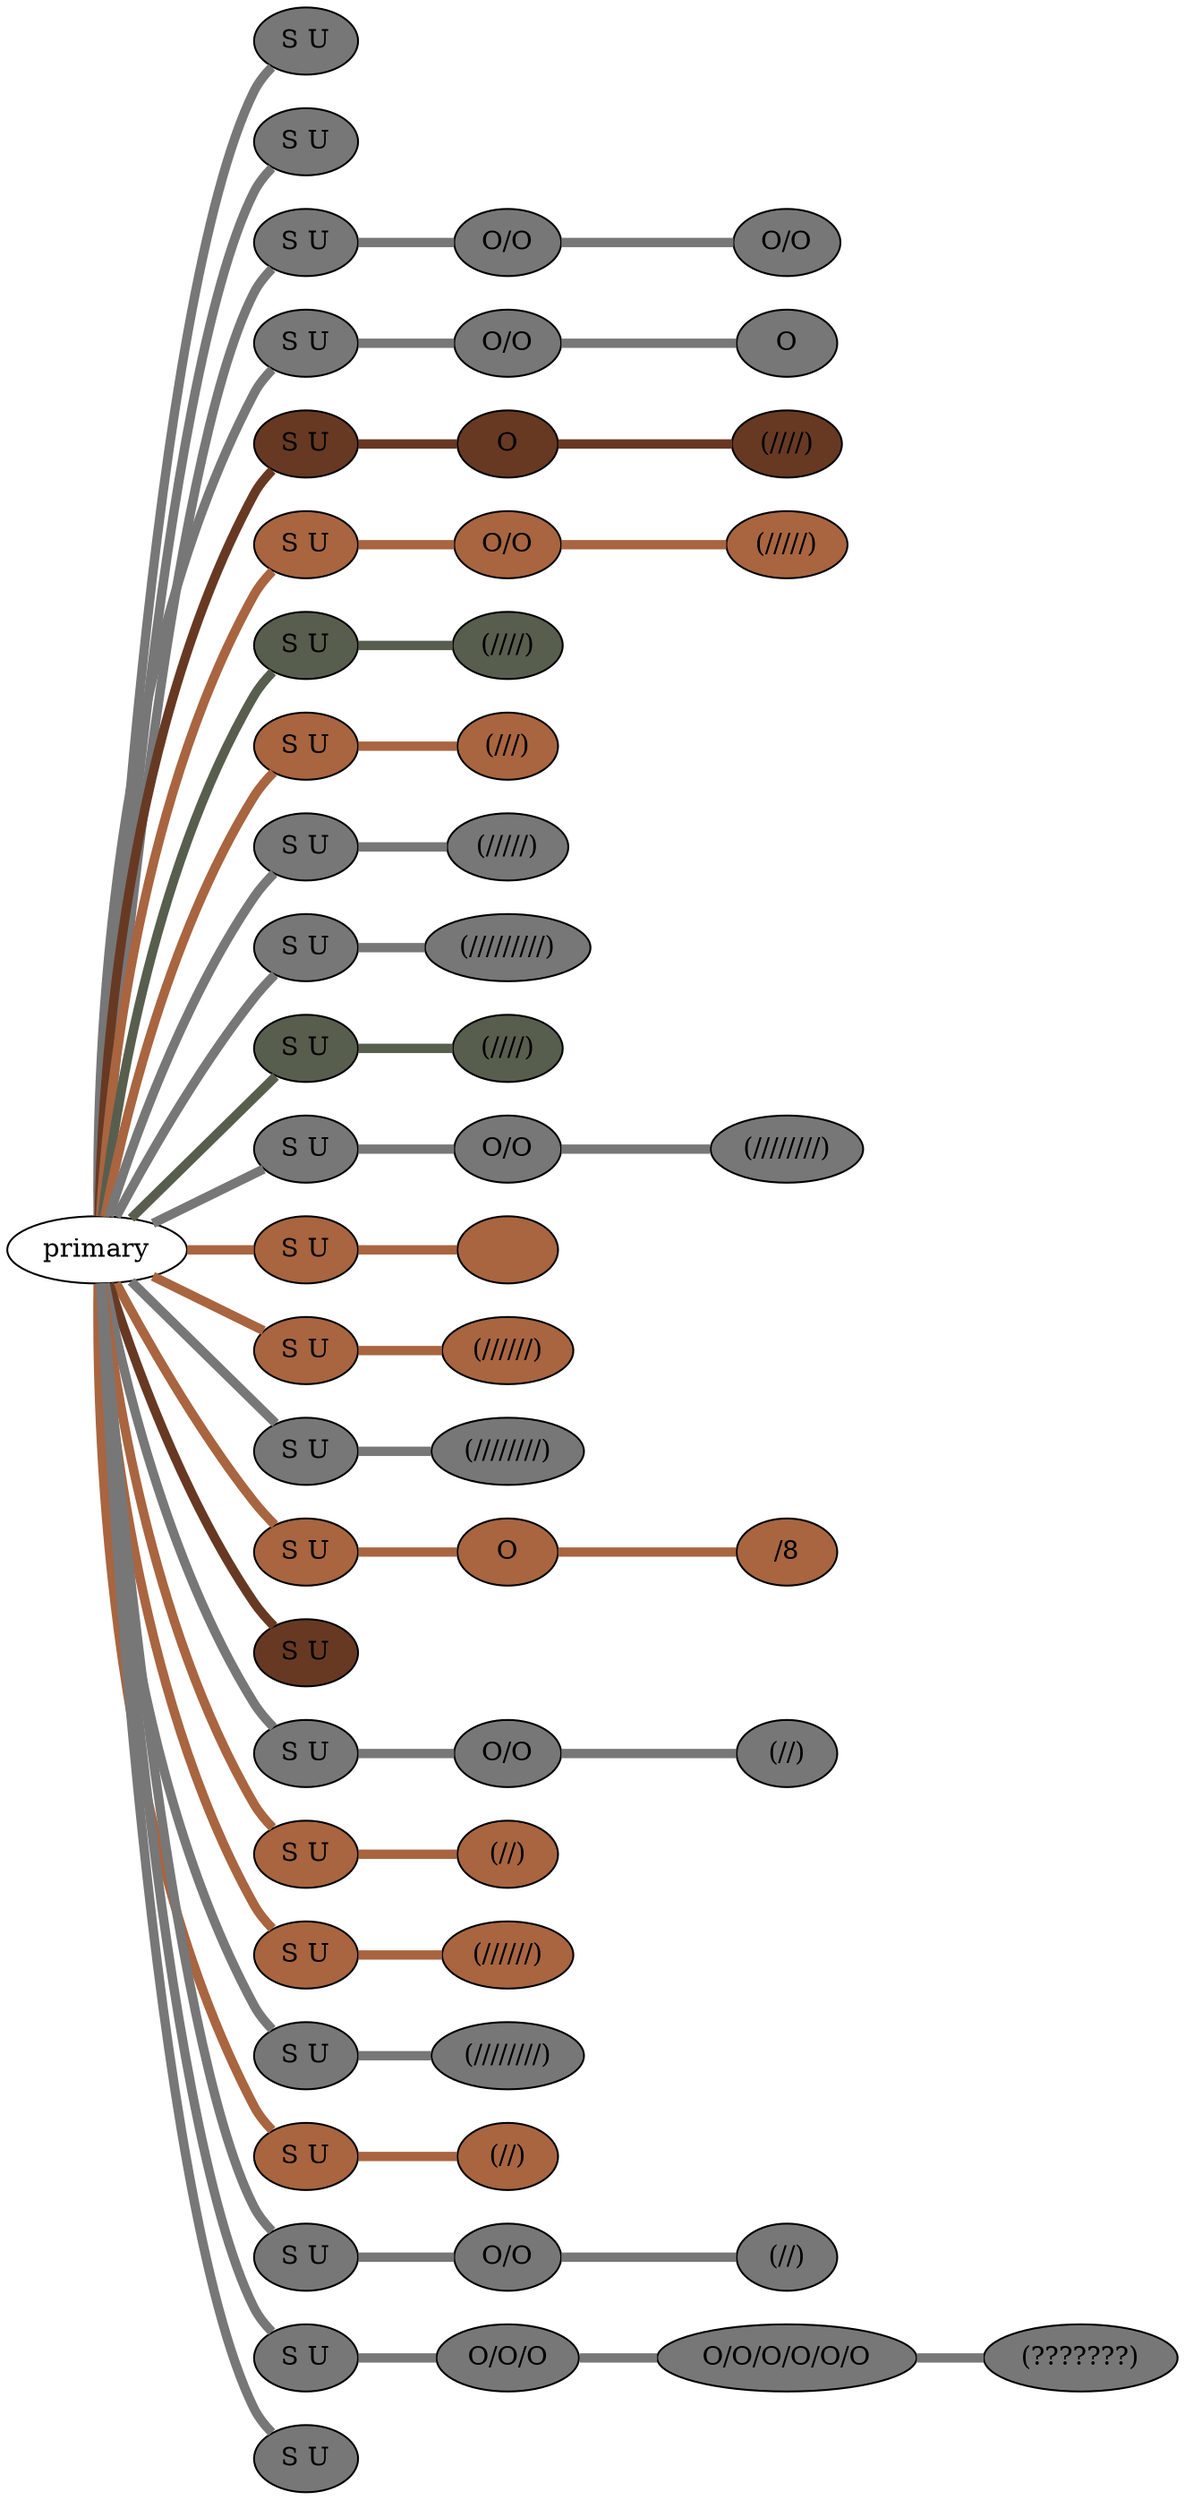 graph {
 graph [rankdir=LR]
"primary" -- "1" [penwidth=5,color="#777777"]
"1" [label="S U", style=filled, fillcolor="#777777"]
"primary" -- "2" [penwidth=5,color="#777777"]
"2" [label="S U", style=filled, fillcolor="#777777"]
"primary" -- "3" [penwidth=5,color="#777777"]
"3" [label="S U", style=filled, fillcolor="#777777"]
"3" -- "3:0" [penwidth=5,color="#777777"]
"3:0" [label="O/O", style=filled, fillcolor="#777777"]
"3:0" -- "3:1" [penwidth=5,color="#777777"]
"3:1" [label="O/O", style=filled, fillcolor="#777777"]
"primary" -- "4" [penwidth=5,color="#777777"]
"4" [label="S U", style=filled, fillcolor="#777777"]
"4" -- "4:0" [penwidth=5,color="#777777"]
"4:0" [label="O/O", style=filled, fillcolor="#777777"]
"4:0" -- "4:1" [penwidth=5,color="#777777"]
"4:1" [label="O", style=filled, fillcolor="#777777"]
"primary" -- "5" [penwidth=5,color="#673923"]
"5" [label="S U", style=filled, fillcolor="#673923"]
"5" -- "5:0" [penwidth=5,color="#673923"]
"5:0" [label="O", style=filled, fillcolor="#673923"]
"5:0" -- "5:1" [penwidth=5,color="#673923"]
"5:1" [label="(////)", style=filled, fillcolor="#673923"]
"primary" -- "6" [penwidth=5,color="#A86540"]
"6" [label="S U", style=filled, fillcolor="#A86540"]
"6" -- "6:0" [penwidth=5,color="#A86540"]
"6:0" [label="O/O", style=filled, fillcolor="#A86540"]
"6:0" -- "6:1" [penwidth=5,color="#A86540"]
"6:1" [label="(/////)", style=filled, fillcolor="#A86540"]
"primary" -- "7" [penwidth=5,color="#575E4E"]
"7" [label="S U", style=filled, fillcolor="#575E4E"]
"7" -- "7:0" [penwidth=5,color="#575E4E"]
"7:0" [label="(////)", style=filled, fillcolor="#575E4E"]
"primary" -- "8" [penwidth=5,color="#A86540"]
"8" [label="S U", style=filled, fillcolor="#A86540"]
"8" -- "8:0" [penwidth=5,color="#A86540"]
"8:0" [label="(///)", style=filled, fillcolor="#A86540"]
"primary" -- "9" [penwidth=5,color="#777777"]
"9" [label="S U", style=filled, fillcolor="#777777"]
"9" -- "9:0" [penwidth=5,color="#777777"]
"9:0" [label="(/////)", style=filled, fillcolor="#777777"]
"primary" -- "10" [penwidth=5,color="#777777"]
"10" [label="S U", style=filled, fillcolor="#777777"]
"10" -- "10:0" [penwidth=5,color="#777777"]
"10:0" [label="(/////////)", style=filled, fillcolor="#777777"]
"primary" -- "11" [penwidth=5,color="#575E4E"]
"11" [label="S U", style=filled, fillcolor="#575E4E"]
"11" -- "11:0" [penwidth=5,color="#575E4E"]
"11:0" [label="(////)", style=filled, fillcolor="#575E4E"]
"primary" -- "12" [penwidth=5,color="#777777"]
"12" [label="S U", style=filled, fillcolor="#777777"]
"12" -- "12:0" [penwidth=5,color="#777777"]
"12:0" [label="O/O", style=filled, fillcolor="#777777"]
"12:0" -- "12:1" [penwidth=5,color="#777777"]
"12:1" [label="(////////)", style=filled, fillcolor="#777777"]
"primary" -- "13" [penwidth=5,color="#A86540"]
"13" [label="S U", style=filled, fillcolor="#A86540"]
"13" -- "13:0" [penwidth=5,color="#A86540"]
"13:0" [label="", style=filled, fillcolor="#A86540"]
"primary" -- "14" [penwidth=5,color="#A86540"]
"14" [label="S U", style=filled, fillcolor="#A86540"]
"14" -- "14:0" [penwidth=5,color="#A86540"]
"14:0" [label="(//////)", style=filled, fillcolor="#A86540"]
"primary" -- "15" [penwidth=5,color="#777777"]
"15" [label="S U", style=filled, fillcolor="#777777"]
"15" -- "15:0" [penwidth=5,color="#777777"]
"15:0" [label="(////////)", style=filled, fillcolor="#777777"]
"primary" -- "16" [penwidth=5,color="#A86540"]
"16" [label="S U", style=filled, fillcolor="#A86540"]
"16" -- "16:0" [penwidth=5,color="#A86540"]
"16:0" [label="O", style=filled, fillcolor="#A86540"]
"16:0" -- "16:1" [penwidth=5,color="#A86540"]
"16:1" [label="/8", style=filled, fillcolor="#A86540"]
"primary" -- "17" [penwidth=5,color="#673923"]
"17" [label="S U", style=filled, fillcolor="#673923"]
"primary" -- "18" [penwidth=5,color="#777777"]
"18" [label="S U", style=filled, fillcolor="#777777"]
"18" -- "18:0" [penwidth=5,color="#777777"]
"18:0" [label="O/O", style=filled, fillcolor="#777777"]
"18:0" -- "18:1" [penwidth=5,color="#777777"]
"18:1" [label="(//)", style=filled, fillcolor="#777777"]
"primary" -- "19" [penwidth=5,color="#A86540"]
"19" [label="S U", style=filled, fillcolor="#A86540"]
"19" -- "19:0" [penwidth=5,color="#A86540"]
"19:0" [label="(//)", style=filled, fillcolor="#A86540"]
"primary" -- "20" [penwidth=5,color="#A86540"]
"20" [label="S U", style=filled, fillcolor="#A86540"]
"20" -- "20:0" [penwidth=5,color="#A86540"]
"20:0" [label="(//////)", style=filled, fillcolor="#A86540"]
"primary" -- "21" [penwidth=5,color="#777777"]
"21" [label="S U", style=filled, fillcolor="#777777"]
"21" -- "21:0" [penwidth=5,color="#777777"]
"21:0" [label="(////////)", style=filled, fillcolor="#777777"]
"primary" -- "22" [penwidth=5,color="#A86540"]
"22" [label="S U", style=filled, fillcolor="#A86540"]
"22" -- "22:0" [penwidth=5,color="#A86540"]
"22:0" [label="(//)", style=filled, fillcolor="#A86540"]
"primary" -- "23" [penwidth=5,color="#777777"]
"23" [label="S U", style=filled, fillcolor="#777777"]
"23" -- "23:0" [penwidth=5,color="#777777"]
"23:0" [label="O/O", style=filled, fillcolor="#777777"]
"23:0" -- "23:1" [penwidth=5,color="#777777"]
"23:1" [label="(//)", style=filled, fillcolor="#777777"]
"primary" -- "24" [penwidth=5,color="#777777"]
"24" [label="S U", style=filled, fillcolor="#777777"]
"24" -- "24:0" [penwidth=5,color="#777777"]
"24:0" [label="O/O/O", style=filled, fillcolor="#777777"]
"24:0" -- "24:1" [penwidth=5,color="#777777"]
"24:1" [label="O/O/O/O/O/O", style=filled, fillcolor="#777777"]
"24:1" -- "24:2" [penwidth=5,color="#777777"]
"24:2" [label="(???????)", style=filled, fillcolor="#777777"]
"primary" -- "25" [penwidth=5,color="#777777"]
"25" [label="S U", style=filled, fillcolor="#777777"]
}
